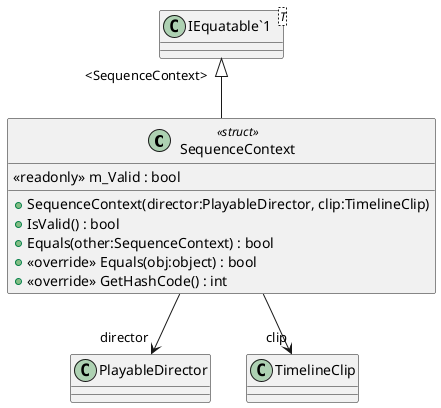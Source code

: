 @startuml
class SequenceContext <<struct>> {
    + SequenceContext(director:PlayableDirector, clip:TimelineClip)
    + IsValid() : bool
    + Equals(other:SequenceContext) : bool
    + <<override>> Equals(obj:object) : bool
    + <<override>> GetHashCode() : int
    <<readonly>> m_Valid : bool
}
class "IEquatable`1"<T> {
}
"IEquatable`1" "<SequenceContext>" <|-- SequenceContext
SequenceContext --> "director" PlayableDirector
SequenceContext --> "clip" TimelineClip
@enduml
